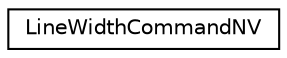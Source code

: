 digraph "Graphical Class Hierarchy"
{
 // LATEX_PDF_SIZE
  edge [fontname="Helvetica",fontsize="10",labelfontname="Helvetica",labelfontsize="10"];
  node [fontname="Helvetica",fontsize="10",shape=record];
  rankdir="LR";
  Node0 [label="LineWidthCommandNV",height=0.2,width=0.4,color="black", fillcolor="white", style="filled",URL="$struct_line_width_command_n_v.html",tooltip=" "];
}
